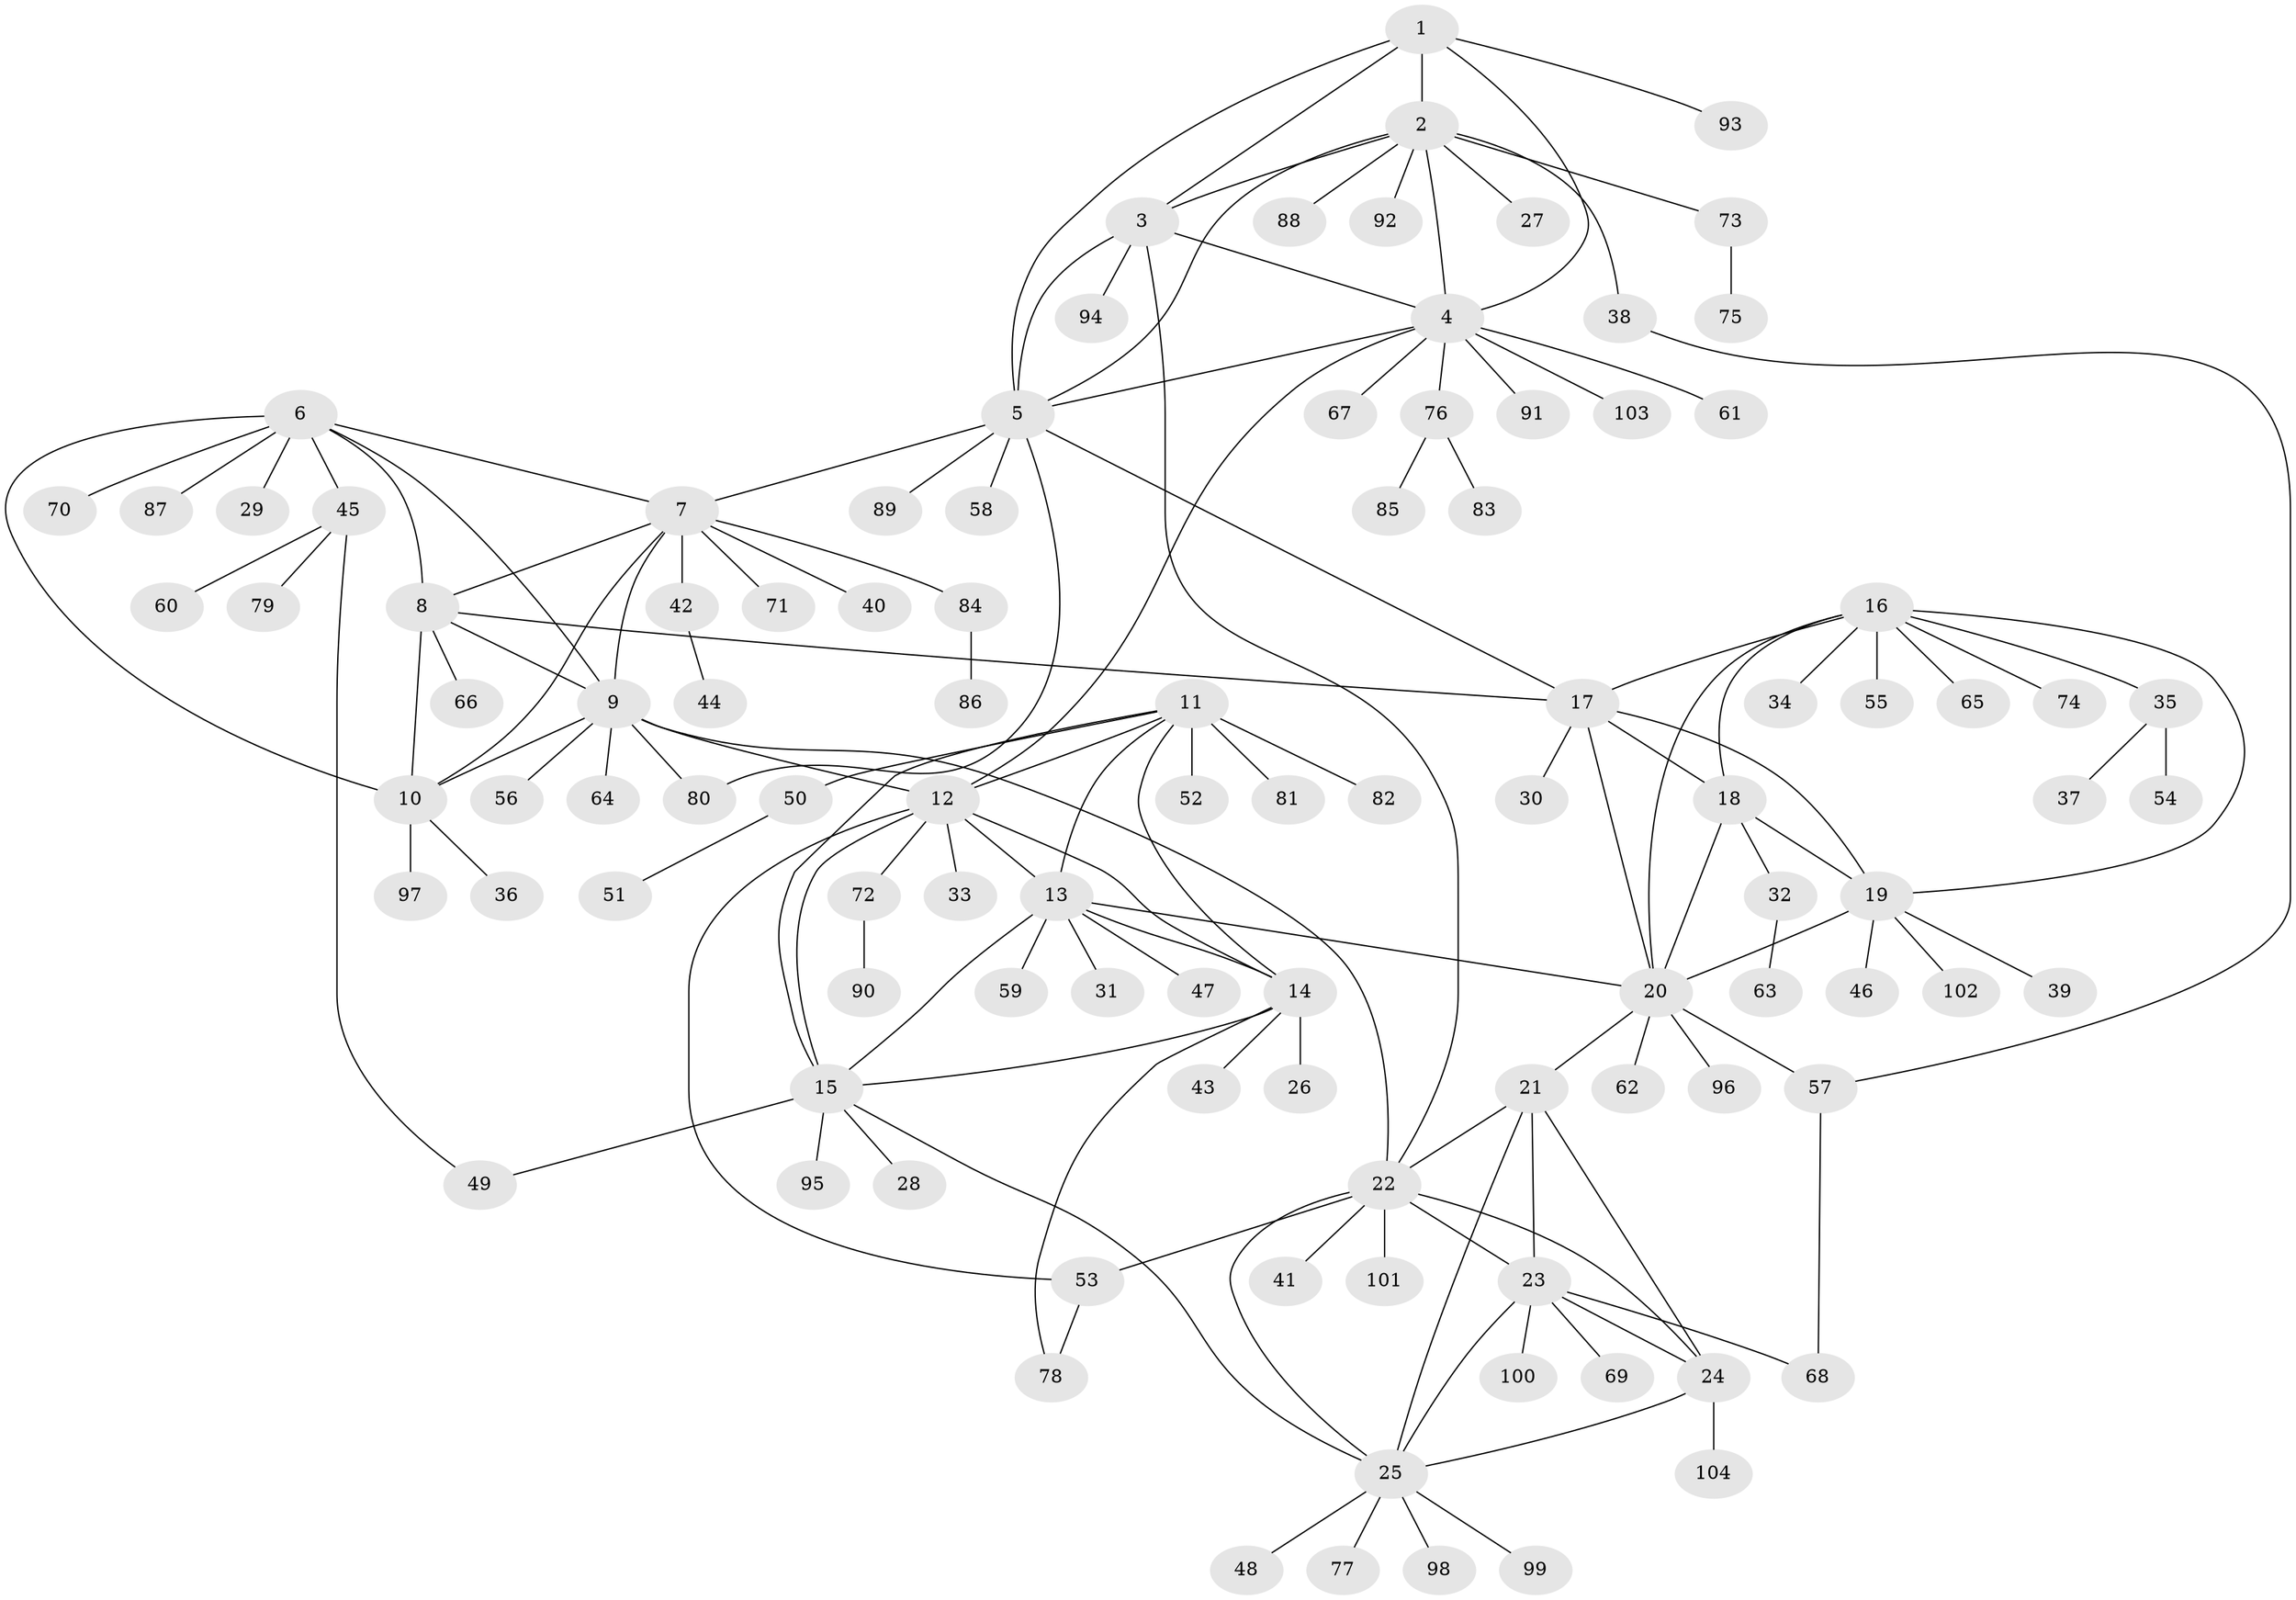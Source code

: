 // Generated by graph-tools (version 1.1) at 2025/15/03/09/25 04:15:45]
// undirected, 104 vertices, 145 edges
graph export_dot {
graph [start="1"]
  node [color=gray90,style=filled];
  1;
  2;
  3;
  4;
  5;
  6;
  7;
  8;
  9;
  10;
  11;
  12;
  13;
  14;
  15;
  16;
  17;
  18;
  19;
  20;
  21;
  22;
  23;
  24;
  25;
  26;
  27;
  28;
  29;
  30;
  31;
  32;
  33;
  34;
  35;
  36;
  37;
  38;
  39;
  40;
  41;
  42;
  43;
  44;
  45;
  46;
  47;
  48;
  49;
  50;
  51;
  52;
  53;
  54;
  55;
  56;
  57;
  58;
  59;
  60;
  61;
  62;
  63;
  64;
  65;
  66;
  67;
  68;
  69;
  70;
  71;
  72;
  73;
  74;
  75;
  76;
  77;
  78;
  79;
  80;
  81;
  82;
  83;
  84;
  85;
  86;
  87;
  88;
  89;
  90;
  91;
  92;
  93;
  94;
  95;
  96;
  97;
  98;
  99;
  100;
  101;
  102;
  103;
  104;
  1 -- 2;
  1 -- 3;
  1 -- 4;
  1 -- 5;
  1 -- 93;
  2 -- 3;
  2 -- 4;
  2 -- 5;
  2 -- 27;
  2 -- 38;
  2 -- 73;
  2 -- 88;
  2 -- 92;
  3 -- 4;
  3 -- 5;
  3 -- 22;
  3 -- 94;
  4 -- 5;
  4 -- 12;
  4 -- 61;
  4 -- 67;
  4 -- 76;
  4 -- 91;
  4 -- 103;
  5 -- 7;
  5 -- 17;
  5 -- 58;
  5 -- 80;
  5 -- 89;
  6 -- 7;
  6 -- 8;
  6 -- 9;
  6 -- 10;
  6 -- 29;
  6 -- 45;
  6 -- 70;
  6 -- 87;
  7 -- 8;
  7 -- 9;
  7 -- 10;
  7 -- 40;
  7 -- 42;
  7 -- 71;
  7 -- 84;
  8 -- 9;
  8 -- 10;
  8 -- 17;
  8 -- 66;
  9 -- 10;
  9 -- 12;
  9 -- 22;
  9 -- 56;
  9 -- 64;
  9 -- 80;
  10 -- 36;
  10 -- 97;
  11 -- 12;
  11 -- 13;
  11 -- 14;
  11 -- 15;
  11 -- 50;
  11 -- 52;
  11 -- 81;
  11 -- 82;
  12 -- 13;
  12 -- 14;
  12 -- 15;
  12 -- 33;
  12 -- 53;
  12 -- 72;
  13 -- 14;
  13 -- 15;
  13 -- 20;
  13 -- 31;
  13 -- 47;
  13 -- 59;
  14 -- 15;
  14 -- 26;
  14 -- 43;
  14 -- 78;
  15 -- 25;
  15 -- 28;
  15 -- 49;
  15 -- 95;
  16 -- 17;
  16 -- 18;
  16 -- 19;
  16 -- 20;
  16 -- 34;
  16 -- 35;
  16 -- 55;
  16 -- 65;
  16 -- 74;
  17 -- 18;
  17 -- 19;
  17 -- 20;
  17 -- 30;
  18 -- 19;
  18 -- 20;
  18 -- 32;
  19 -- 20;
  19 -- 39;
  19 -- 46;
  19 -- 102;
  20 -- 21;
  20 -- 57;
  20 -- 62;
  20 -- 96;
  21 -- 22;
  21 -- 23;
  21 -- 24;
  21 -- 25;
  22 -- 23;
  22 -- 24;
  22 -- 25;
  22 -- 41;
  22 -- 53;
  22 -- 101;
  23 -- 24;
  23 -- 25;
  23 -- 68;
  23 -- 69;
  23 -- 100;
  24 -- 25;
  24 -- 104;
  25 -- 48;
  25 -- 77;
  25 -- 98;
  25 -- 99;
  32 -- 63;
  35 -- 37;
  35 -- 54;
  38 -- 57;
  42 -- 44;
  45 -- 49;
  45 -- 60;
  45 -- 79;
  50 -- 51;
  53 -- 78;
  57 -- 68;
  72 -- 90;
  73 -- 75;
  76 -- 83;
  76 -- 85;
  84 -- 86;
}
